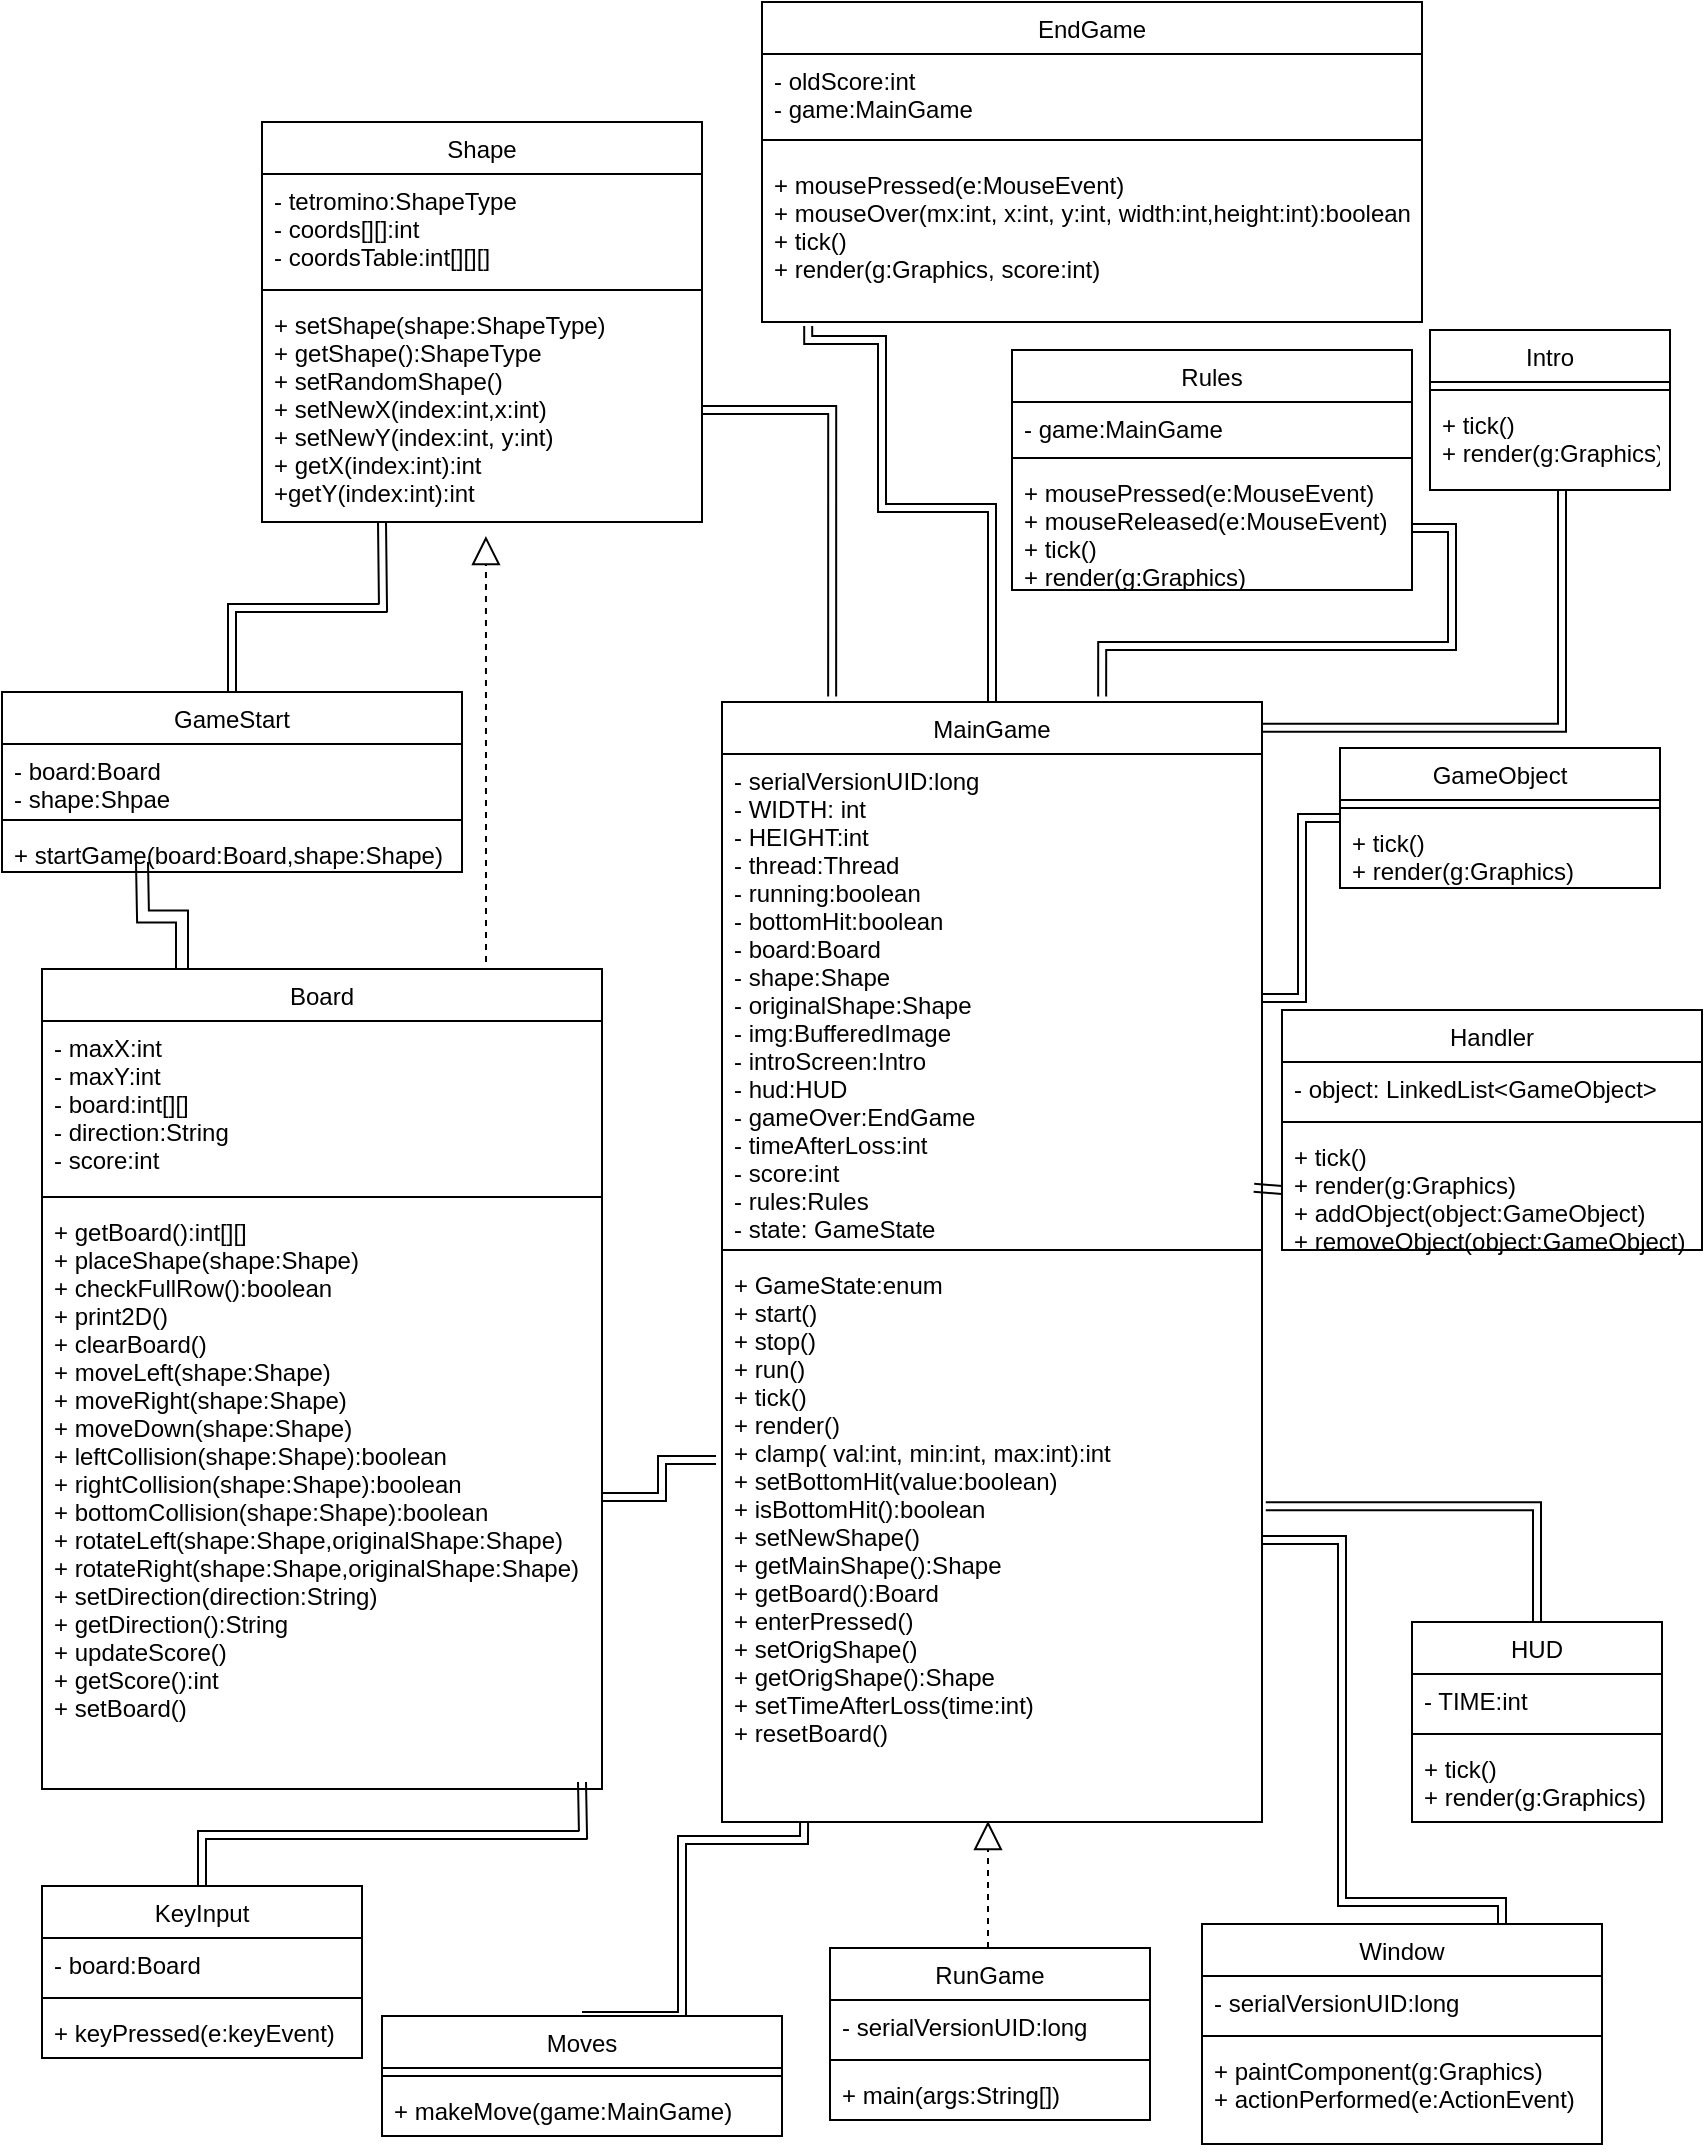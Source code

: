 <mxfile version="10.6.0" type="google"><diagram id="CL0xV9QsjoK6P-xoWyzo" name="Page-1"><mxGraphModel dx="839" dy="490" grid="1" gridSize="10" guides="1" tooltips="1" connect="1" arrows="1" fold="1" page="1" pageScale="1" pageWidth="850" pageHeight="1100" math="0" shadow="0"><root><mxCell id="0"/><mxCell id="1" parent="0"/><mxCell id="MvDgDimd09_ANQfUR8iV-49" style="edgeStyle=orthogonalEdgeStyle;shape=link;rounded=0;orthogonalLoop=1;jettySize=auto;html=1;exitX=0.5;exitY=0;exitDx=0;exitDy=0;" edge="1" parent="1" source="zlH-ptvrlkz9zAlnIX7k-1"><mxGeometry relative="1" as="geometry"><mxPoint x="190" y="280" as="targetPoint"/></mxGeometry></mxCell><mxCell id="zlH-ptvrlkz9zAlnIX7k-1" value="GameStart" style="swimlane;fontStyle=0;align=center;verticalAlign=top;childLayout=stackLayout;horizontal=1;startSize=26;horizontalStack=0;resizeParent=1;resizeParentMax=0;resizeLast=0;collapsible=1;marginBottom=0;" parent="1" vertex="1"><mxGeometry y="365" width="230" height="90" as="geometry"/></mxCell><mxCell id="zlH-ptvrlkz9zAlnIX7k-2" value="- board:Board&#10;- shape:Shpae&#10;" style="text;strokeColor=none;fillColor=none;align=left;verticalAlign=top;spacingLeft=4;spacingRight=4;overflow=hidden;rotatable=0;points=[[0,0.5],[1,0.5]];portConstraint=eastwest;" parent="zlH-ptvrlkz9zAlnIX7k-1" vertex="1"><mxGeometry y="26" width="230" height="34" as="geometry"/></mxCell><mxCell id="zlH-ptvrlkz9zAlnIX7k-3" value="" style="line;strokeWidth=1;fillColor=none;align=left;verticalAlign=middle;spacingTop=-1;spacingLeft=3;spacingRight=3;rotatable=0;labelPosition=right;points=[];portConstraint=eastwest;" parent="zlH-ptvrlkz9zAlnIX7k-1" vertex="1"><mxGeometry y="60" width="230" height="8" as="geometry"/></mxCell><mxCell id="zlH-ptvrlkz9zAlnIX7k-4" value="+ startGame(board:Board,shape:Shape)" style="text;strokeColor=none;fillColor=none;align=left;verticalAlign=top;spacingLeft=4;spacingRight=4;overflow=hidden;rotatable=0;points=[[0,0.5],[1,0.5]];portConstraint=eastwest;" parent="zlH-ptvrlkz9zAlnIX7k-1" vertex="1"><mxGeometry y="68" width="230" height="22" as="geometry"/></mxCell><mxCell id="MvDgDimd09_ANQfUR8iV-38" style="edgeStyle=orthogonalEdgeStyle;rounded=0;orthogonalLoop=1;jettySize=auto;html=1;exitX=0.75;exitY=0;exitDx=0;exitDy=0;entryX=0.75;entryY=0;entryDx=0;entryDy=0;" edge="1" parent="1" source="zlH-ptvrlkz9zAlnIX7k-5" target="zlH-ptvrlkz9zAlnIX7k-5"><mxGeometry relative="1" as="geometry"><mxPoint x="-30" y="190" as="targetPoint"/></mxGeometry></mxCell><mxCell id="MvDgDimd09_ANQfUR8iV-47" style="edgeStyle=orthogonalEdgeStyle;shape=link;rounded=0;orthogonalLoop=1;jettySize=auto;html=1;exitX=0.5;exitY=0;exitDx=0;exitDy=0;" edge="1" parent="1" source="zlH-ptvrlkz9zAlnIX7k-5"><mxGeometry relative="1" as="geometry"><mxPoint x="290" y="910" as="targetPoint"/></mxGeometry></mxCell><mxCell id="zlH-ptvrlkz9zAlnIX7k-5" value="KeyInput" style="swimlane;fontStyle=0;align=center;verticalAlign=top;childLayout=stackLayout;horizontal=1;startSize=26;horizontalStack=0;resizeParent=1;resizeParentMax=0;resizeLast=0;collapsible=1;marginBottom=0;" parent="1" vertex="1"><mxGeometry x="20" y="962" width="160" height="86" as="geometry"/></mxCell><mxCell id="zlH-ptvrlkz9zAlnIX7k-6" value="- board:Board" style="text;strokeColor=none;fillColor=none;align=left;verticalAlign=top;spacingLeft=4;spacingRight=4;overflow=hidden;rotatable=0;points=[[0,0.5],[1,0.5]];portConstraint=eastwest;" parent="zlH-ptvrlkz9zAlnIX7k-5" vertex="1"><mxGeometry y="26" width="160" height="26" as="geometry"/></mxCell><mxCell id="zlH-ptvrlkz9zAlnIX7k-7" value="" style="line;strokeWidth=1;fillColor=none;align=left;verticalAlign=middle;spacingTop=-1;spacingLeft=3;spacingRight=3;rotatable=0;labelPosition=right;points=[];portConstraint=eastwest;" parent="zlH-ptvrlkz9zAlnIX7k-5" vertex="1"><mxGeometry y="52" width="160" height="8" as="geometry"/></mxCell><mxCell id="zlH-ptvrlkz9zAlnIX7k-8" value="+ keyPressed(e:keyEvent)" style="text;strokeColor=none;fillColor=none;align=left;verticalAlign=top;spacingLeft=4;spacingRight=4;overflow=hidden;rotatable=0;points=[[0,0.5],[1,0.5]];portConstraint=eastwest;" parent="zlH-ptvrlkz9zAlnIX7k-5" vertex="1"><mxGeometry y="60" width="160" height="26" as="geometry"/></mxCell><mxCell id="MvDgDimd09_ANQfUR8iV-70" style="edgeStyle=orthogonalEdgeStyle;shape=link;rounded=0;orthogonalLoop=1;jettySize=auto;html=1;exitX=0.5;exitY=0;exitDx=0;exitDy=0;entryX=0.152;entryY=1;entryDx=0;entryDy=0;entryPerimeter=0;strokeColor=#000000;" edge="1" parent="1" source="zlH-ptvrlkz9zAlnIX7k-9" target="MvDgDimd09_ANQfUR8iV-12"><mxGeometry relative="1" as="geometry"><Array as="points"><mxPoint x="340" y="1027"/><mxPoint x="340" y="939"/><mxPoint x="401" y="939"/></Array></mxGeometry></mxCell><mxCell id="zlH-ptvrlkz9zAlnIX7k-9" value="Moves" style="swimlane;fontStyle=0;align=center;verticalAlign=top;childLayout=stackLayout;horizontal=1;startSize=26;horizontalStack=0;resizeParent=1;resizeParentMax=0;resizeLast=0;collapsible=1;marginBottom=0;" parent="1" vertex="1"><mxGeometry x="190" y="1027" width="200" height="60" as="geometry"/></mxCell><mxCell id="zlH-ptvrlkz9zAlnIX7k-11" value="" style="line;strokeWidth=1;fillColor=none;align=left;verticalAlign=middle;spacingTop=-1;spacingLeft=3;spacingRight=3;rotatable=0;labelPosition=right;points=[];portConstraint=eastwest;" parent="zlH-ptvrlkz9zAlnIX7k-9" vertex="1"><mxGeometry y="26" width="200" height="8" as="geometry"/></mxCell><mxCell id="zlH-ptvrlkz9zAlnIX7k-12" value="+ makeMove(game:MainGame)" style="text;strokeColor=none;fillColor=none;align=left;verticalAlign=top;spacingLeft=4;spacingRight=4;overflow=hidden;rotatable=0;points=[[0,0.5],[1,0.5]];portConstraint=eastwest;" parent="zlH-ptvrlkz9zAlnIX7k-9" vertex="1"><mxGeometry y="34" width="200" height="26" as="geometry"/></mxCell><mxCell id="MvDgDimd09_ANQfUR8iV-71" style="edgeStyle=orthogonalEdgeStyle;shape=link;rounded=0;orthogonalLoop=1;jettySize=auto;html=1;exitX=0.5;exitY=0;exitDx=0;exitDy=0;entryX=1.007;entryY=0.44;entryDx=0;entryDy=0;entryPerimeter=0;strokeColor=#000000;" edge="1" parent="1" source="zlH-ptvrlkz9zAlnIX7k-13" target="MvDgDimd09_ANQfUR8iV-12"><mxGeometry relative="1" as="geometry"/></mxCell><mxCell id="zlH-ptvrlkz9zAlnIX7k-13" value="HUD" style="swimlane;fontStyle=0;align=center;verticalAlign=top;childLayout=stackLayout;horizontal=1;startSize=26;horizontalStack=0;resizeParent=1;resizeParentMax=0;resizeLast=0;collapsible=1;marginBottom=0;" parent="1" vertex="1"><mxGeometry x="705" y="830" width="125" height="100" as="geometry"/></mxCell><mxCell id="zlH-ptvrlkz9zAlnIX7k-14" value="- TIME:int&#10;" style="text;strokeColor=none;fillColor=none;align=left;verticalAlign=top;spacingLeft=4;spacingRight=4;overflow=hidden;rotatable=0;points=[[0,0.5],[1,0.5]];portConstraint=eastwest;" parent="zlH-ptvrlkz9zAlnIX7k-13" vertex="1"><mxGeometry y="26" width="125" height="26" as="geometry"/></mxCell><mxCell id="zlH-ptvrlkz9zAlnIX7k-15" value="" style="line;strokeWidth=1;fillColor=none;align=left;verticalAlign=middle;spacingTop=-1;spacingLeft=3;spacingRight=3;rotatable=0;labelPosition=right;points=[];portConstraint=eastwest;" parent="zlH-ptvrlkz9zAlnIX7k-13" vertex="1"><mxGeometry y="52" width="125" height="8" as="geometry"/></mxCell><mxCell id="zlH-ptvrlkz9zAlnIX7k-16" value="+ tick()&#10;+ render(g:Graphics)&#10;" style="text;strokeColor=none;fillColor=none;align=left;verticalAlign=top;spacingLeft=4;spacingRight=4;overflow=hidden;rotatable=0;points=[[0,0.5],[1,0.5]];portConstraint=eastwest;" parent="zlH-ptvrlkz9zAlnIX7k-13" vertex="1"><mxGeometry y="60" width="125" height="40" as="geometry"/></mxCell><mxCell id="MvDgDimd09_ANQfUR8iV-74" style="edgeStyle=orthogonalEdgeStyle;shape=link;rounded=0;orthogonalLoop=1;jettySize=auto;html=1;entryX=0.996;entryY=0.023;entryDx=0;entryDy=0;entryPerimeter=0;strokeColor=#000000;" edge="1" parent="1" source="zlH-ptvrlkz9zAlnIX7k-21" target="MvDgDimd09_ANQfUR8iV-9"><mxGeometry relative="1" as="geometry"><Array as="points"><mxPoint x="780" y="383"/></Array></mxGeometry></mxCell><mxCell id="zlH-ptvrlkz9zAlnIX7k-21" value="Intro" style="swimlane;fontStyle=0;align=center;verticalAlign=top;childLayout=stackLayout;horizontal=1;startSize=26;horizontalStack=0;resizeParent=1;resizeParentMax=0;resizeLast=0;collapsible=1;marginBottom=0;" parent="1" vertex="1"><mxGeometry x="714" y="184" width="120" height="80" as="geometry"/></mxCell><mxCell id="zlH-ptvrlkz9zAlnIX7k-23" value="" style="line;strokeWidth=1;fillColor=none;align=left;verticalAlign=middle;spacingTop=-1;spacingLeft=3;spacingRight=3;rotatable=0;labelPosition=right;points=[];portConstraint=eastwest;" parent="zlH-ptvrlkz9zAlnIX7k-21" vertex="1"><mxGeometry y="26" width="120" height="8" as="geometry"/></mxCell><mxCell id="zlH-ptvrlkz9zAlnIX7k-24" value="+ tick()&#10;+ render(g:Graphics)&#10;" style="text;strokeColor=none;fillColor=none;align=left;verticalAlign=top;spacingLeft=4;spacingRight=4;overflow=hidden;rotatable=0;points=[[0,0.5],[1,0.5]];portConstraint=eastwest;" parent="zlH-ptvrlkz9zAlnIX7k-21" vertex="1"><mxGeometry y="34" width="120" height="46" as="geometry"/></mxCell><mxCell id="zlH-ptvrlkz9zAlnIX7k-25" value="GameObject" style="swimlane;fontStyle=0;align=center;verticalAlign=top;childLayout=stackLayout;horizontal=1;startSize=26;horizontalStack=0;resizeParent=1;resizeParentMax=0;resizeLast=0;collapsible=1;marginBottom=0;" parent="1" vertex="1"><mxGeometry x="669" y="393" width="160" height="70" as="geometry"/></mxCell><mxCell id="zlH-ptvrlkz9zAlnIX7k-27" value="" style="line;strokeWidth=1;fillColor=none;align=left;verticalAlign=middle;spacingTop=-1;spacingLeft=3;spacingRight=3;rotatable=0;labelPosition=right;points=[];portConstraint=eastwest;" parent="zlH-ptvrlkz9zAlnIX7k-25" vertex="1"><mxGeometry y="26" width="160" height="8" as="geometry"/></mxCell><mxCell id="zlH-ptvrlkz9zAlnIX7k-28" value="+ tick()&#10;+ render(g:Graphics)&#10;" style="text;strokeColor=none;fillColor=none;align=left;verticalAlign=top;spacingLeft=4;spacingRight=4;overflow=hidden;rotatable=0;points=[[0,0.5],[1,0.5]];portConstraint=eastwest;" parent="zlH-ptvrlkz9zAlnIX7k-25" vertex="1"><mxGeometry y="34" width="160" height="36" as="geometry"/></mxCell><mxCell id="MvDgDimd09_ANQfUR8iV-50" style="edgeStyle=orthogonalEdgeStyle;shape=link;rounded=0;orthogonalLoop=1;jettySize=auto;html=1;exitX=0.25;exitY=0;exitDx=0;exitDy=0;width=6;" edge="1" parent="1" source="MvDgDimd09_ANQfUR8iV-1"><mxGeometry relative="1" as="geometry"><mxPoint x="70" y="450" as="targetPoint"/></mxGeometry></mxCell><mxCell id="MvDgDimd09_ANQfUR8iV-1" value="Board" style="swimlane;fontStyle=0;align=center;verticalAlign=top;childLayout=stackLayout;horizontal=1;startSize=26;horizontalStack=0;resizeParent=1;resizeParentMax=0;resizeLast=0;collapsible=1;marginBottom=0;" vertex="1" parent="1"><mxGeometry x="20" y="503.5" width="280" height="410" as="geometry"/></mxCell><mxCell id="MvDgDimd09_ANQfUR8iV-2" value="- maxX:int&#10;- maxY:int&#10;- board:int[][]&#10;- direction:String&#10;- score:int&#10;" style="text;strokeColor=none;fillColor=none;align=left;verticalAlign=top;spacingLeft=4;spacingRight=4;overflow=hidden;rotatable=0;points=[[0,0.5],[1,0.5]];portConstraint=eastwest;" vertex="1" parent="MvDgDimd09_ANQfUR8iV-1"><mxGeometry y="26" width="280" height="84" as="geometry"/></mxCell><mxCell id="MvDgDimd09_ANQfUR8iV-3" value="" style="line;strokeWidth=1;fillColor=none;align=left;verticalAlign=middle;spacingTop=-1;spacingLeft=3;spacingRight=3;rotatable=0;labelPosition=right;points=[];portConstraint=eastwest;" vertex="1" parent="MvDgDimd09_ANQfUR8iV-1"><mxGeometry y="110" width="280" height="8" as="geometry"/></mxCell><mxCell id="MvDgDimd09_ANQfUR8iV-4" value="+ getBoard():int[][]&#10;+ placeShape(shape:Shape)&#10;+ checkFullRow():boolean&#10;+ print2D()&#10;+ clearBoard()&#10;+ moveLeft(shape:Shape)&#10;+ moveRight(shape:Shape)&#10;+ moveDown(shape:Shape)&#10;+ leftCollision(shape:Shape):boolean&#10;+ rightCollision(shape:Shape):boolean&#10;+ bottomCollision(shape:Shape):boolean&#10;+ rotateLeft(shape:Shape,originalShape:Shape)&#10;+ rotateRight(shape:Shape,originalShape:Shape)&#10;+ setDirection(direction:String)&#10;+ getDirection():String&#10;+ updateScore()&#10;+ getScore():int&#10;+ setBoard()&#10;" style="text;strokeColor=none;fillColor=none;align=left;verticalAlign=top;spacingLeft=4;spacingRight=4;overflow=hidden;rotatable=0;points=[[0,0.5],[1,0.5]];portConstraint=eastwest;" vertex="1" parent="MvDgDimd09_ANQfUR8iV-1"><mxGeometry y="118" width="280" height="292" as="geometry"/></mxCell><mxCell id="MvDgDimd09_ANQfUR8iV-5" value="Shape" style="swimlane;fontStyle=0;align=center;verticalAlign=top;childLayout=stackLayout;horizontal=1;startSize=26;horizontalStack=0;resizeParent=1;resizeParentMax=0;resizeLast=0;collapsible=1;marginBottom=0;" vertex="1" parent="1"><mxGeometry x="130" y="80" width="220" height="200" as="geometry"/></mxCell><mxCell id="MvDgDimd09_ANQfUR8iV-6" value="- tetromino:ShapeType&#10;- coords[][]:int&#10;- coordsTable:int[][][]&#10;" style="text;strokeColor=none;fillColor=none;align=left;verticalAlign=top;spacingLeft=4;spacingRight=4;overflow=hidden;rotatable=0;points=[[0,0.5],[1,0.5]];portConstraint=eastwest;" vertex="1" parent="MvDgDimd09_ANQfUR8iV-5"><mxGeometry y="26" width="220" height="54" as="geometry"/></mxCell><mxCell id="MvDgDimd09_ANQfUR8iV-7" value="" style="line;strokeWidth=1;fillColor=none;align=left;verticalAlign=middle;spacingTop=-1;spacingLeft=3;spacingRight=3;rotatable=0;labelPosition=right;points=[];portConstraint=eastwest;" vertex="1" parent="MvDgDimd09_ANQfUR8iV-5"><mxGeometry y="80" width="220" height="8" as="geometry"/></mxCell><mxCell id="MvDgDimd09_ANQfUR8iV-8" value="+ setShape(shape:ShapeType)&#10;+ getShape():ShapeType&#10;+ setRandomShape()&#10;+ setNewX(index:int,x:int)&#10;+ setNewY(index:int, y:int)&#10;+ getX(index:int):int&#10;+getY(index:int):int&#10;&#10;" style="text;strokeColor=none;fillColor=none;align=left;verticalAlign=top;spacingLeft=4;spacingRight=4;overflow=hidden;rotatable=0;points=[[0,0.5],[1,0.5]];portConstraint=eastwest;" vertex="1" parent="MvDgDimd09_ANQfUR8iV-5"><mxGeometry y="88" width="220" height="112" as="geometry"/></mxCell><mxCell id="MvDgDimd09_ANQfUR8iV-61" style="edgeStyle=orthogonalEdgeStyle;shape=link;rounded=0;orthogonalLoop=1;jettySize=auto;html=1;exitX=0.5;exitY=0;exitDx=0;exitDy=0;entryX=0.07;entryY=1.024;entryDx=0;entryDy=0;entryPerimeter=0;strokeColor=#000000;" edge="1" parent="1" source="MvDgDimd09_ANQfUR8iV-9" target="MvDgDimd09_ANQfUR8iV-36"><mxGeometry relative="1" as="geometry"><Array as="points"><mxPoint x="495" y="273"/><mxPoint x="440" y="273"/><mxPoint x="440" y="189"/><mxPoint x="403" y="189"/></Array></mxGeometry></mxCell><mxCell id="MvDgDimd09_ANQfUR8iV-9" value="MainGame" style="swimlane;fontStyle=0;align=center;verticalAlign=top;childLayout=stackLayout;horizontal=1;startSize=26;horizontalStack=0;resizeParent=1;resizeParentMax=0;resizeLast=0;collapsible=1;marginBottom=0;" vertex="1" parent="1"><mxGeometry x="360" y="370" width="270" height="560" as="geometry"/></mxCell><mxCell id="MvDgDimd09_ANQfUR8iV-10" value="- serialVersionUID:long&#10;- WIDTH: int&#10;- HEIGHT:int&#10;- thread:Thread&#10;- running:boolean &#10;- bottomHit:boolean&#10;- board:Board&#10;- shape:Shape&#10;- originalShape:Shape&#10;- img:BufferedImage&#10;- introScreen:Intro&#10;- hud:HUD&#10;- gameOver:EndGame&#10;- timeAfterLoss:int&#10;- score:int&#10;- rules:Rules&#10;- state: GameState&#10;&#10;" style="text;strokeColor=none;fillColor=none;align=left;verticalAlign=top;spacingLeft=4;spacingRight=4;overflow=hidden;rotatable=0;points=[[0,0.5],[1,0.5]];portConstraint=eastwest;" vertex="1" parent="MvDgDimd09_ANQfUR8iV-9"><mxGeometry y="26" width="270" height="244" as="geometry"/></mxCell><mxCell id="MvDgDimd09_ANQfUR8iV-11" value="" style="line;strokeWidth=1;fillColor=none;align=left;verticalAlign=middle;spacingTop=-1;spacingLeft=3;spacingRight=3;rotatable=0;labelPosition=right;points=[];portConstraint=eastwest;" vertex="1" parent="MvDgDimd09_ANQfUR8iV-9"><mxGeometry y="270" width="270" height="8" as="geometry"/></mxCell><mxCell id="MvDgDimd09_ANQfUR8iV-12" value="+ GameState:enum&#10;+ start()&#10;+ stop()&#10;+ run()&#10;+ tick()&#10;+ render()&#10;+ clamp( val:int, min:int, max:int):int&#10;+ setBottomHit(value:boolean)&#10;+ isBottomHit():boolean&#10;+ setNewShape()&#10;+ getMainShape():Shape&#10;+ getBoard():Board&#10;+ enterPressed()&#10;+ setOrigShape()&#10;+ getOrigShape():Shape&#10;+ setTimeAfterLoss(time:int)&#10;+ resetBoard()&#10;&#10;" style="text;strokeColor=none;fillColor=none;align=left;verticalAlign=top;spacingLeft=4;spacingRight=4;overflow=hidden;rotatable=0;points=[[0,0.5],[1,0.5]];portConstraint=eastwest;" vertex="1" parent="MvDgDimd09_ANQfUR8iV-9"><mxGeometry y="278" width="270" height="282" as="geometry"/></mxCell><mxCell id="MvDgDimd09_ANQfUR8iV-13" value="Window" style="swimlane;fontStyle=0;align=center;verticalAlign=top;childLayout=stackLayout;horizontal=1;startSize=26;horizontalStack=0;resizeParent=1;resizeParentMax=0;resizeLast=0;collapsible=1;marginBottom=0;" vertex="1" parent="1"><mxGeometry x="600" y="981" width="200" height="110" as="geometry"/></mxCell><mxCell id="MvDgDimd09_ANQfUR8iV-14" value="- serialVersionUID:long" style="text;strokeColor=none;fillColor=none;align=left;verticalAlign=top;spacingLeft=4;spacingRight=4;overflow=hidden;rotatable=0;points=[[0,0.5],[1,0.5]];portConstraint=eastwest;" vertex="1" parent="MvDgDimd09_ANQfUR8iV-13"><mxGeometry y="26" width="200" height="26" as="geometry"/></mxCell><mxCell id="MvDgDimd09_ANQfUR8iV-15" value="" style="line;strokeWidth=1;fillColor=none;align=left;verticalAlign=middle;spacingTop=-1;spacingLeft=3;spacingRight=3;rotatable=0;labelPosition=right;points=[];portConstraint=eastwest;" vertex="1" parent="MvDgDimd09_ANQfUR8iV-13"><mxGeometry y="52" width="200" height="8" as="geometry"/></mxCell><mxCell id="MvDgDimd09_ANQfUR8iV-16" value="+ paintComponent(g:Graphics)&#10;+ actionPerformed(e:ActionEvent)&#10;" style="text;strokeColor=none;fillColor=none;align=left;verticalAlign=top;spacingLeft=4;spacingRight=4;overflow=hidden;rotatable=0;points=[[0,0.5],[1,0.5]];portConstraint=eastwest;" vertex="1" parent="MvDgDimd09_ANQfUR8iV-13"><mxGeometry y="60" width="200" height="50" as="geometry"/></mxCell><mxCell id="MvDgDimd09_ANQfUR8iV-21" value="RunGame" style="swimlane;fontStyle=0;align=center;verticalAlign=top;childLayout=stackLayout;horizontal=1;startSize=26;horizontalStack=0;resizeParent=1;resizeParentMax=0;resizeLast=0;collapsible=1;marginBottom=0;" vertex="1" parent="1"><mxGeometry x="414" y="993" width="160" height="86" as="geometry"/></mxCell><mxCell id="MvDgDimd09_ANQfUR8iV-22" value="- serialVersionUID:long" style="text;strokeColor=none;fillColor=none;align=left;verticalAlign=top;spacingLeft=4;spacingRight=4;overflow=hidden;rotatable=0;points=[[0,0.5],[1,0.5]];portConstraint=eastwest;" vertex="1" parent="MvDgDimd09_ANQfUR8iV-21"><mxGeometry y="26" width="160" height="26" as="geometry"/></mxCell><mxCell id="MvDgDimd09_ANQfUR8iV-23" value="" style="line;strokeWidth=1;fillColor=none;align=left;verticalAlign=middle;spacingTop=-1;spacingLeft=3;spacingRight=3;rotatable=0;labelPosition=right;points=[];portConstraint=eastwest;" vertex="1" parent="MvDgDimd09_ANQfUR8iV-21"><mxGeometry y="52" width="160" height="8" as="geometry"/></mxCell><mxCell id="MvDgDimd09_ANQfUR8iV-24" value="+ main(args:String[])" style="text;strokeColor=none;fillColor=none;align=left;verticalAlign=top;spacingLeft=4;spacingRight=4;overflow=hidden;rotatable=0;points=[[0,0.5],[1,0.5]];portConstraint=eastwest;" vertex="1" parent="MvDgDimd09_ANQfUR8iV-21"><mxGeometry y="60" width="160" height="26" as="geometry"/></mxCell><mxCell id="MvDgDimd09_ANQfUR8iV-25" value="Rules" style="swimlane;fontStyle=0;align=center;verticalAlign=top;childLayout=stackLayout;horizontal=1;startSize=26;horizontalStack=0;resizeParent=1;resizeParentMax=0;resizeLast=0;collapsible=1;marginBottom=0;" vertex="1" parent="1"><mxGeometry x="505" y="194" width="200" height="120" as="geometry"/></mxCell><mxCell id="MvDgDimd09_ANQfUR8iV-26" value="- game:MainGame&#10;&#10;" style="text;strokeColor=none;fillColor=none;align=left;verticalAlign=top;spacingLeft=4;spacingRight=4;overflow=hidden;rotatable=0;points=[[0,0.5],[1,0.5]];portConstraint=eastwest;" vertex="1" parent="MvDgDimd09_ANQfUR8iV-25"><mxGeometry y="26" width="200" height="24" as="geometry"/></mxCell><mxCell id="MvDgDimd09_ANQfUR8iV-27" value="" style="line;strokeWidth=1;fillColor=none;align=left;verticalAlign=middle;spacingTop=-1;spacingLeft=3;spacingRight=3;rotatable=0;labelPosition=right;points=[];portConstraint=eastwest;" vertex="1" parent="MvDgDimd09_ANQfUR8iV-25"><mxGeometry y="50" width="200" height="8" as="geometry"/></mxCell><mxCell id="MvDgDimd09_ANQfUR8iV-28" value="+ mousePressed(e:MouseEvent)&#10;+ mouseReleased(e:MouseEvent)&#10;+ tick()&#10;+ render(g:Graphics)&#10;" style="text;strokeColor=none;fillColor=none;align=left;verticalAlign=top;spacingLeft=4;spacingRight=4;overflow=hidden;rotatable=0;points=[[0,0.5],[1,0.5]];portConstraint=eastwest;" vertex="1" parent="MvDgDimd09_ANQfUR8iV-25"><mxGeometry y="58" width="200" height="62" as="geometry"/></mxCell><mxCell id="MvDgDimd09_ANQfUR8iV-29" value="Handler" style="swimlane;fontStyle=0;align=center;verticalAlign=top;childLayout=stackLayout;horizontal=1;startSize=26;horizontalStack=0;resizeParent=1;resizeParentMax=0;resizeLast=0;collapsible=1;marginBottom=0;" vertex="1" parent="1"><mxGeometry x="640" y="524" width="210" height="120" as="geometry"/></mxCell><mxCell id="MvDgDimd09_ANQfUR8iV-30" value="- object: LinkedList&lt;GameObject&gt;" style="text;strokeColor=none;fillColor=none;align=left;verticalAlign=top;spacingLeft=4;spacingRight=4;overflow=hidden;rotatable=0;points=[[0,0.5],[1,0.5]];portConstraint=eastwest;" vertex="1" parent="MvDgDimd09_ANQfUR8iV-29"><mxGeometry y="26" width="210" height="26" as="geometry"/></mxCell><mxCell id="MvDgDimd09_ANQfUR8iV-31" value="" style="line;strokeWidth=1;fillColor=none;align=left;verticalAlign=middle;spacingTop=-1;spacingLeft=3;spacingRight=3;rotatable=0;labelPosition=right;points=[];portConstraint=eastwest;" vertex="1" parent="MvDgDimd09_ANQfUR8iV-29"><mxGeometry y="52" width="210" height="8" as="geometry"/></mxCell><mxCell id="MvDgDimd09_ANQfUR8iV-32" value="+ tick()&#10;+ render(g:Graphics)&#10;+ addObject(object:GameObject)&#10;+ removeObject(object:GameObject)&#10;" style="text;strokeColor=none;fillColor=none;align=left;verticalAlign=top;spacingLeft=4;spacingRight=4;overflow=hidden;rotatable=0;points=[[0,0.5],[1,0.5]];portConstraint=eastwest;" vertex="1" parent="MvDgDimd09_ANQfUR8iV-29"><mxGeometry y="60" width="210" height="60" as="geometry"/></mxCell><mxCell id="MvDgDimd09_ANQfUR8iV-33" value="EndGame" style="swimlane;fontStyle=0;align=center;verticalAlign=top;childLayout=stackLayout;horizontal=1;startSize=26;horizontalStack=0;resizeParent=1;resizeParentMax=0;resizeLast=0;collapsible=1;marginBottom=0;" vertex="1" parent="1"><mxGeometry x="380" y="20" width="330" height="160" as="geometry"/></mxCell><mxCell id="MvDgDimd09_ANQfUR8iV-34" value="- oldScore:int&#10;- game:MainGame&#10;" style="text;strokeColor=none;fillColor=none;align=left;verticalAlign=top;spacingLeft=4;spacingRight=4;overflow=hidden;rotatable=0;points=[[0,0.5],[1,0.5]];portConstraint=eastwest;" vertex="1" parent="MvDgDimd09_ANQfUR8iV-33"><mxGeometry y="26" width="330" height="34" as="geometry"/></mxCell><mxCell id="MvDgDimd09_ANQfUR8iV-35" value="" style="line;strokeWidth=1;fillColor=none;align=left;verticalAlign=middle;spacingTop=-1;spacingLeft=3;spacingRight=3;rotatable=0;labelPosition=right;points=[];portConstraint=eastwest;" vertex="1" parent="MvDgDimd09_ANQfUR8iV-33"><mxGeometry y="60" width="330" height="18" as="geometry"/></mxCell><mxCell id="MvDgDimd09_ANQfUR8iV-36" value="+ mousePressed(e:MouseEvent)&#10;+ mouseOver(mx:int, x:int, y:int, width:int,height:int):boolean&#10;+ tick()&#10;+ render(g:Graphics, score:int)&#10;&#10;" style="text;strokeColor=none;fillColor=none;align=left;verticalAlign=top;spacingLeft=4;spacingRight=4;overflow=hidden;rotatable=0;points=[[0,0.5],[1,0.5]];portConstraint=eastwest;" vertex="1" parent="MvDgDimd09_ANQfUR8iV-33"><mxGeometry y="78" width="330" height="82" as="geometry"/></mxCell><mxCell id="MvDgDimd09_ANQfUR8iV-37" value="" style="endArrow=block;dashed=1;endFill=0;endSize=12;html=1;entryX=0.509;entryY=1.063;entryDx=0;entryDy=0;entryPerimeter=0;" edge="1" parent="1" target="MvDgDimd09_ANQfUR8iV-8"><mxGeometry width="160" relative="1" as="geometry"><mxPoint x="242" y="500" as="sourcePoint"/><mxPoint x="240" y="400" as="targetPoint"/></mxGeometry></mxCell><mxCell id="MvDgDimd09_ANQfUR8iV-51" style="edgeStyle=orthogonalEdgeStyle;shape=link;rounded=0;orthogonalLoop=1;jettySize=auto;html=1;exitX=1;exitY=0.5;exitDx=0;exitDy=0;entryX=-0.011;entryY=0.358;entryDx=0;entryDy=0;entryPerimeter=0;" edge="1" parent="1" source="MvDgDimd09_ANQfUR8iV-4" target="MvDgDimd09_ANQfUR8iV-12"><mxGeometry relative="1" as="geometry"/></mxCell><mxCell id="MvDgDimd09_ANQfUR8iV-54" value="" style="endArrow=block;dashed=1;endFill=0;endSize=12;html=1;" edge="1" parent="1"><mxGeometry width="160" relative="1" as="geometry"><mxPoint x="493" y="993" as="sourcePoint"/><mxPoint x="493" y="929.5" as="targetPoint"/></mxGeometry></mxCell><mxCell id="MvDgDimd09_ANQfUR8iV-65" style="edgeStyle=orthogonalEdgeStyle;shape=link;rounded=0;orthogonalLoop=1;jettySize=auto;html=1;exitX=1;exitY=0.5;exitDx=0;exitDy=0;strokeColor=#000000;entryX=0.75;entryY=0;entryDx=0;entryDy=0;" edge="1" parent="1" source="MvDgDimd09_ANQfUR8iV-12" target="MvDgDimd09_ANQfUR8iV-13"><mxGeometry relative="1" as="geometry"><mxPoint x="750" y="970" as="targetPoint"/><Array as="points"><mxPoint x="670" y="789"/><mxPoint x="670" y="970"/><mxPoint x="750" y="970"/></Array></mxGeometry></mxCell><mxCell id="MvDgDimd09_ANQfUR8iV-66" style="edgeStyle=orthogonalEdgeStyle;shape=link;rounded=0;orthogonalLoop=1;jettySize=auto;html=1;exitX=1;exitY=0.5;exitDx=0;exitDy=0;entryX=0;entryY=0.5;entryDx=0;entryDy=0;strokeColor=#000000;" edge="1" parent="1" source="MvDgDimd09_ANQfUR8iV-10" target="zlH-ptvrlkz9zAlnIX7k-25"><mxGeometry relative="1" as="geometry"/></mxCell><mxCell id="MvDgDimd09_ANQfUR8iV-68" style="edgeStyle=orthogonalEdgeStyle;shape=link;rounded=0;orthogonalLoop=1;jettySize=auto;html=1;exitX=1;exitY=0.5;exitDx=0;exitDy=0;entryX=0.204;entryY=-0.005;entryDx=0;entryDy=0;entryPerimeter=0;strokeColor=#000000;" edge="1" parent="1" source="MvDgDimd09_ANQfUR8iV-8" target="MvDgDimd09_ANQfUR8iV-9"><mxGeometry relative="1" as="geometry"/></mxCell><mxCell id="MvDgDimd09_ANQfUR8iV-73" style="edgeStyle=orthogonalEdgeStyle;shape=link;rounded=0;orthogonalLoop=1;jettySize=auto;html=1;exitX=1;exitY=0.5;exitDx=0;exitDy=0;entryX=0.704;entryY=-0.005;entryDx=0;entryDy=0;entryPerimeter=0;strokeColor=#000000;" edge="1" parent="1" source="MvDgDimd09_ANQfUR8iV-28" target="MvDgDimd09_ANQfUR8iV-9"><mxGeometry relative="1" as="geometry"/></mxCell><mxCell id="MvDgDimd09_ANQfUR8iV-76" style="edgeStyle=none;shape=link;rounded=0;orthogonalLoop=1;jettySize=auto;html=1;exitX=0;exitY=0.5;exitDx=0;exitDy=0;entryX=0.985;entryY=0.889;entryDx=0;entryDy=0;entryPerimeter=0;strokeColor=#000000;" edge="1" parent="1" source="MvDgDimd09_ANQfUR8iV-32" target="MvDgDimd09_ANQfUR8iV-10"><mxGeometry relative="1" as="geometry"/></mxCell></root></mxGraphModel></diagram></mxfile>